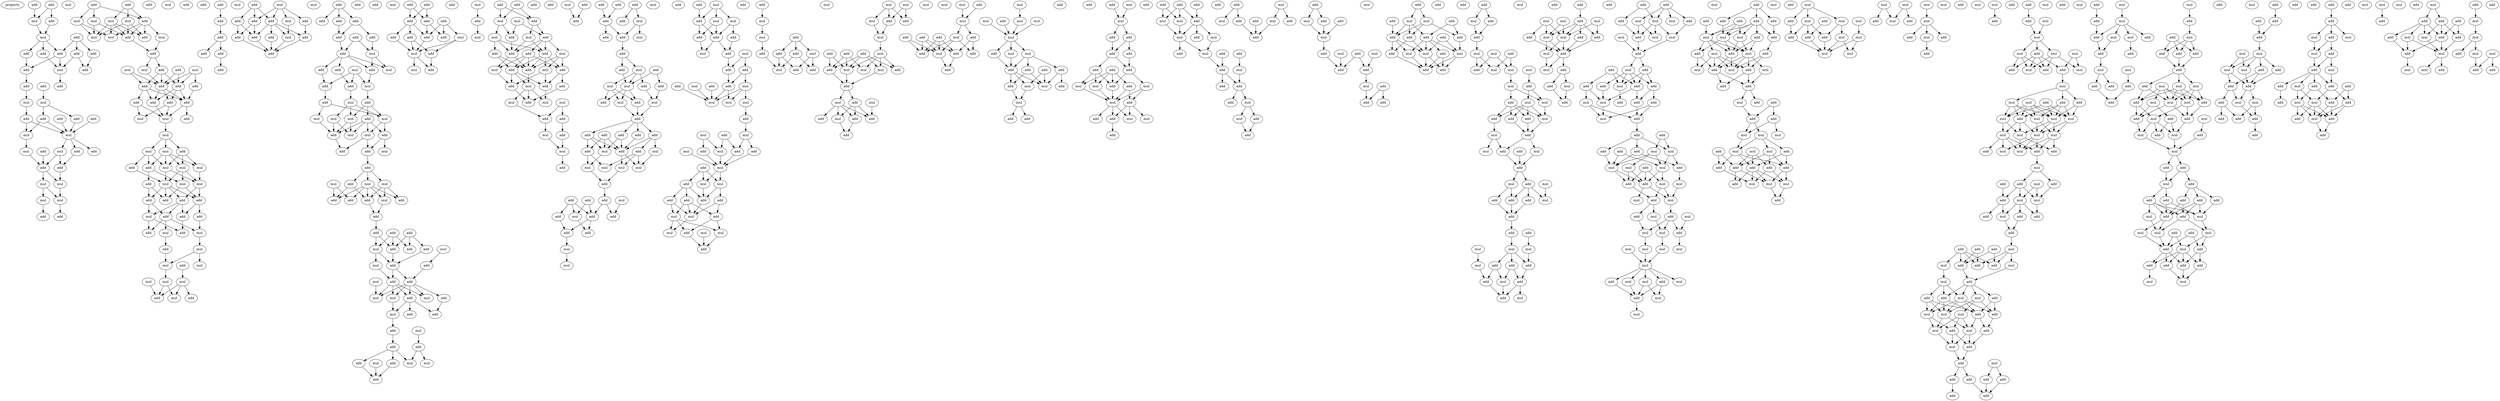 digraph {
    node [fontcolor=black]
    property [mul=2,lf=1.4]
    0 [ label = add ];
    1 [ label = add ];
    2 [ label = mul ];
    3 [ label = mul ];
    4 [ label = add ];
    5 [ label = add ];
    6 [ label = mul ];
    7 [ label = add ];
    8 [ label = add ];
    9 [ label = add ];
    10 [ label = add ];
    11 [ label = add ];
    12 [ label = add ];
    13 [ label = mul ];
    14 [ label = add ];
    15 [ label = add ];
    16 [ label = add ];
    17 [ label = add ];
    18 [ label = mul ];
    19 [ label = mul ];
    20 [ label = add ];
    21 [ label = add ];
    22 [ label = add ];
    23 [ label = add ];
    24 [ label = add ];
    25 [ label = mul ];
    26 [ label = mul ];
    27 [ label = add ];
    28 [ label = add ];
    29 [ label = mul ];
    30 [ label = mul ];
    31 [ label = add ];
    32 [ label = add ];
    33 [ label = add ];
    34 [ label = mul ];
    35 [ label = mul ];
    36 [ label = mul ];
    37 [ label = mul ];
    38 [ label = add ];
    39 [ label = add ];
    40 [ label = add ];
    41 [ label = add ];
    42 [ label = add ];
    43 [ label = mul ];
    44 [ label = add ];
    45 [ label = mul ];
    46 [ label = mul ];
    47 [ label = mul ];
    48 [ label = add ];
    49 [ label = add ];
    50 [ label = mul ];
    51 [ label = mul ];
    52 [ label = mul ];
    53 [ label = add ];
    54 [ label = add ];
    55 [ label = mul ];
    56 [ label = add ];
    57 [ label = mul ];
    58 [ label = mul ];
    59 [ label = add ];
    60 [ label = add ];
    61 [ label = add ];
    62 [ label = add ];
    63 [ label = add ];
    64 [ label = add ];
    65 [ label = add ];
    66 [ label = add ];
    67 [ label = mul ];
    68 [ label = add ];
    69 [ label = mul ];
    70 [ label = mul ];
    71 [ label = mul ];
    72 [ label = mul ];
    73 [ label = mul ];
    74 [ label = add ];
    75 [ label = mul ];
    76 [ label = mul ];
    77 [ label = add ];
    78 [ label = add ];
    79 [ label = mul ];
    80 [ label = mul ];
    81 [ label = mul ];
    82 [ label = mul ];
    83 [ label = add ];
    84 [ label = add ];
    85 [ label = add ];
    86 [ label = add ];
    87 [ label = add ];
    88 [ label = add ];
    89 [ label = mul ];
    90 [ label = add ];
    91 [ label = add ];
    92 [ label = mul ];
    93 [ label = mul ];
    94 [ label = add ];
    95 [ label = add ];
    96 [ label = mul ];
    97 [ label = add ];
    98 [ label = mul ];
    99 [ label = add ];
    100 [ label = mul ];
    101 [ label = mul ];
    102 [ label = mul ];
    103 [ label = mul ];
    104 [ label = add ];
    105 [ label = add ];
    106 [ label = add ];
    107 [ label = mul ];
    108 [ label = add ];
    109 [ label = add ];
    110 [ label = mul ];
    111 [ label = add ];
    112 [ label = add ];
    113 [ label = add ];
    114 [ label = add ];
    115 [ label = add ];
    116 [ label = mul ];
    117 [ label = add ];
    118 [ label = add ];
    119 [ label = add ];
    120 [ label = add ];
    121 [ label = add ];
    122 [ label = mul ];
    123 [ label = add ];
    124 [ label = add ];
    125 [ label = add ];
    126 [ label = mul ];
    127 [ label = add ];
    128 [ label = add ];
    129 [ label = mul ];
    130 [ label = add ];
    131 [ label = add ];
    132 [ label = add ];
    133 [ label = add ];
    134 [ label = add ];
    135 [ label = add ];
    136 [ label = add ];
    137 [ label = add ];
    138 [ label = add ];
    139 [ label = add ];
    140 [ label = mul ];
    141 [ label = mul ];
    142 [ label = add ];
    143 [ label = mul ];
    144 [ label = add ];
    145 [ label = mul ];
    146 [ label = add ];
    147 [ label = add ];
    148 [ label = mul ];
    149 [ label = add ];
    150 [ label = add ];
    151 [ label = mul ];
    152 [ label = add ];
    153 [ label = mul ];
    154 [ label = mul ];
    155 [ label = mul ];
    156 [ label = mul ];
    157 [ label = add ];
    158 [ label = add ];
    159 [ label = mul ];
    160 [ label = mul ];
    161 [ label = add ];
    162 [ label = add ];
    163 [ label = add ];
    164 [ label = mul ];
    165 [ label = add ];
    166 [ label = mul ];
    167 [ label = mul ];
    168 [ label = mul ];
    169 [ label = add ];
    170 [ label = add ];
    171 [ label = add ];
    172 [ label = add ];
    173 [ label = add ];
    174 [ label = mul ];
    175 [ label = add ];
    176 [ label = add ];
    177 [ label = add ];
    178 [ label = add ];
    179 [ label = mul ];
    180 [ label = add ];
    181 [ label = add ];
    182 [ label = mul ];
    183 [ label = add ];
    184 [ label = mul ];
    185 [ label = add ];
    186 [ label = add ];
    187 [ label = add ];
    188 [ label = mul ];
    189 [ label = add ];
    190 [ label = add ];
    191 [ label = mul ];
    192 [ label = add ];
    193 [ label = mul ];
    194 [ label = mul ];
    195 [ label = add ];
    196 [ label = mul ];
    197 [ label = add ];
    198 [ label = add ];
    199 [ label = mul ];
    200 [ label = add ];
    201 [ label = add ];
    202 [ label = add ];
    203 [ label = add ];
    204 [ label = mul ];
    205 [ label = mul ];
    206 [ label = mul ];
    207 [ label = add ];
    208 [ label = add ];
    209 [ label = add ];
    210 [ label = add ];
    211 [ label = add ];
    212 [ label = add ];
    213 [ label = add ];
    214 [ label = mul ];
    215 [ label = add ];
    216 [ label = add ];
    217 [ label = add ];
    218 [ label = add ];
    219 [ label = mul ];
    220 [ label = mul ];
    221 [ label = add ];
    222 [ label = add ];
    223 [ label = mul ];
    224 [ label = add ];
    225 [ label = mul ];
    226 [ label = add ];
    227 [ label = add ];
    228 [ label = mul ];
    229 [ label = mul ];
    230 [ label = add ];
    231 [ label = add ];
    232 [ label = mul ];
    233 [ label = mul ];
    234 [ label = add ];
    235 [ label = mul ];
    236 [ label = add ];
    237 [ label = add ];
    238 [ label = add ];
    239 [ label = add ];
    240 [ label = mul ];
    241 [ label = add ];
    242 [ label = add ];
    243 [ label = mul ];
    244 [ label = add ];
    245 [ label = mul ];
    246 [ label = add ];
    247 [ label = add ];
    248 [ label = add ];
    249 [ label = mul ];
    250 [ label = mul ];
    251 [ label = mul ];
    252 [ label = add ];
    253 [ label = add ];
    254 [ label = add ];
    255 [ label = add ];
    256 [ label = mul ];
    257 [ label = add ];
    258 [ label = mul ];
    259 [ label = add ];
    260 [ label = mul ];
    261 [ label = add ];
    262 [ label = add ];
    263 [ label = add ];
    264 [ label = add ];
    265 [ label = add ];
    266 [ label = add ];
    267 [ label = mul ];
    268 [ label = add ];
    269 [ label = add ];
    270 [ label = mul ];
    271 [ label = add ];
    272 [ label = add ];
    273 [ label = add ];
    274 [ label = add ];
    275 [ label = add ];
    276 [ label = mul ];
    277 [ label = mul ];
    278 [ label = mul ];
    279 [ label = add ];
    280 [ label = add ];
    281 [ label = mul ];
    282 [ label = add ];
    283 [ label = mul ];
    284 [ label = mul ];
    285 [ label = add ];
    286 [ label = add ];
    287 [ label = add ];
    288 [ label = add ];
    289 [ label = add ];
    290 [ label = add ];
    291 [ label = add ];
    292 [ label = mul ];
    293 [ label = add ];
    294 [ label = add ];
    295 [ label = mul ];
    296 [ label = add ];
    297 [ label = mul ];
    298 [ label = mul ];
    299 [ label = mul ];
    300 [ label = mul ];
    301 [ label = add ];
    302 [ label = add ];
    303 [ label = add ];
    304 [ label = mul ];
    305 [ label = add ];
    306 [ label = add ];
    307 [ label = mul ];
    308 [ label = add ];
    309 [ label = add ];
    310 [ label = add ];
    311 [ label = add ];
    312 [ label = mul ];
    313 [ label = mul ];
    314 [ label = add ];
    315 [ label = add ];
    316 [ label = mul ];
    317 [ label = mul ];
    318 [ label = mul ];
    319 [ label = add ];
    320 [ label = add ];
    321 [ label = add ];
    322 [ label = add ];
    323 [ label = mul ];
    324 [ label = mul ];
    325 [ label = add ];
    326 [ label = add ];
    327 [ label = add ];
    328 [ label = add ];
    329 [ label = add ];
    330 [ label = mul ];
    331 [ label = mul ];
    332 [ label = add ];
    333 [ label = mul ];
    334 [ label = mul ];
    335 [ label = mul ];
    336 [ label = add ];
    337 [ label = mul ];
    338 [ label = add ];
    339 [ label = mul ];
    340 [ label = mul ];
    341 [ label = add ];
    342 [ label = add ];
    343 [ label = mul ];
    344 [ label = add ];
    345 [ label = mul ];
    346 [ label = add ];
    347 [ label = add ];
    348 [ label = mul ];
    349 [ label = mul ];
    350 [ label = add ];
    351 [ label = add ];
    352 [ label = add ];
    353 [ label = add ];
    354 [ label = add ];
    355 [ label = mul ];
    356 [ label = mul ];
    357 [ label = mul ];
    358 [ label = mul ];
    359 [ label = add ];
    360 [ label = mul ];
    361 [ label = add ];
    362 [ label = add ];
    363 [ label = add ];
    364 [ label = mul ];
    365 [ label = mul ];
    366 [ label = add ];
    367 [ label = mul ];
    368 [ label = add ];
    369 [ label = add ];
    370 [ label = add ];
    371 [ label = add ];
    372 [ label = add ];
    373 [ label = mul ];
    374 [ label = mul ];
    375 [ label = mul ];
    376 [ label = mul ];
    377 [ label = add ];
    378 [ label = mul ];
    379 [ label = add ];
    380 [ label = mul ];
    381 [ label = mul ];
    382 [ label = add ];
    383 [ label = mul ];
    384 [ label = add ];
    385 [ label = add ];
    386 [ label = mul ];
    387 [ label = add ];
    388 [ label = add ];
    389 [ label = mul ];
    390 [ label = mul ];
    391 [ label = add ];
    392 [ label = add ];
    393 [ label = mul ];
    394 [ label = mul ];
    395 [ label = add ];
    396 [ label = add ];
    397 [ label = add ];
    398 [ label = mul ];
    399 [ label = add ];
    400 [ label = mul ];
    401 [ label = mul ];
    402 [ label = add ];
    403 [ label = mul ];
    404 [ label = add ];
    405 [ label = mul ];
    406 [ label = add ];
    407 [ label = add ];
    408 [ label = add ];
    409 [ label = add ];
    410 [ label = add ];
    411 [ label = add ];
    412 [ label = mul ];
    413 [ label = add ];
    414 [ label = mul ];
    415 [ label = add ];
    416 [ label = mul ];
    417 [ label = add ];
    418 [ label = mul ];
    419 [ label = mul ];
    420 [ label = mul ];
    421 [ label = mul ];
    422 [ label = mul ];
    423 [ label = add ];
    424 [ label = add ];
    425 [ label = add ];
    426 [ label = add ];
    427 [ label = add ];
    428 [ label = add ];
    429 [ label = add ];
    430 [ label = add ];
    431 [ label = mul ];
    432 [ label = mul ];
    433 [ label = mul ];
    434 [ label = add ];
    435 [ label = add ];
    436 [ label = add ];
    437 [ label = add ];
    438 [ label = mul ];
    439 [ label = mul ];
    440 [ label = add ];
    441 [ label = add ];
    442 [ label = add ];
    443 [ label = add ];
    444 [ label = add ];
    445 [ label = add ];
    446 [ label = add ];
    447 [ label = add ];
    448 [ label = add ];
    449 [ label = mul ];
    450 [ label = mul ];
    451 [ label = mul ];
    452 [ label = mul ];
    453 [ label = add ];
    454 [ label = add ];
    455 [ label = mul ];
    456 [ label = add ];
    457 [ label = mul ];
    458 [ label = add ];
    459 [ label = add ];
    460 [ label = add ];
    461 [ label = add ];
    462 [ label = mul ];
    463 [ label = mul ];
    464 [ label = add ];
    465 [ label = mul ];
    466 [ label = mul ];
    467 [ label = add ];
    468 [ label = add ];
    469 [ label = add ];
    470 [ label = mul ];
    471 [ label = add ];
    472 [ label = add ];
    473 [ label = mul ];
    474 [ label = add ];
    475 [ label = add ];
    476 [ label = add ];
    477 [ label = add ];
    478 [ label = mul ];
    479 [ label = mul ];
    480 [ label = add ];
    481 [ label = add ];
    482 [ label = add ];
    483 [ label = mul ];
    484 [ label = add ];
    485 [ label = mul ];
    486 [ label = mul ];
    487 [ label = add ];
    488 [ label = add ];
    489 [ label = add ];
    490 [ label = add ];
    491 [ label = mul ];
    492 [ label = add ];
    493 [ label = add ];
    494 [ label = mul ];
    495 [ label = mul ];
    496 [ label = add ];
    497 [ label = mul ];
    498 [ label = mul ];
    499 [ label = add ];
    500 [ label = add ];
    501 [ label = add ];
    502 [ label = add ];
    503 [ label = mul ];
    504 [ label = add ];
    505 [ label = add ];
    506 [ label = add ];
    507 [ label = mul ];
    508 [ label = add ];
    509 [ label = mul ];
    510 [ label = add ];
    511 [ label = add ];
    512 [ label = add ];
    513 [ label = add ];
    514 [ label = add ];
    515 [ label = add ];
    516 [ label = add ];
    517 [ label = mul ];
    518 [ label = mul ];
    519 [ label = mul ];
    520 [ label = add ];
    521 [ label = add ];
    522 [ label = add ];
    523 [ label = add ];
    524 [ label = add ];
    525 [ label = add ];
    526 [ label = mul ];
    527 [ label = mul ];
    528 [ label = add ];
    529 [ label = add ];
    530 [ label = add ];
    531 [ label = mul ];
    532 [ label = mul ];
    533 [ label = add ];
    534 [ label = mul ];
    535 [ label = mul ];
    536 [ label = mul ];
    537 [ label = add ];
    538 [ label = mul ];
    539 [ label = mul ];
    540 [ label = mul ];
    541 [ label = add ];
    542 [ label = add ];
    543 [ label = add ];
    544 [ label = add ];
    545 [ label = mul ];
    546 [ label = add ];
    547 [ label = mul ];
    548 [ label = mul ];
    549 [ label = add ];
    550 [ label = add ];
    551 [ label = mul ];
    552 [ label = add ];
    553 [ label = add ];
    554 [ label = mul ];
    555 [ label = mul ];
    556 [ label = add ];
    557 [ label = add ];
    558 [ label = mul ];
    559 [ label = add ];
    560 [ label = add ];
    561 [ label = add ];
    562 [ label = add ];
    563 [ label = add ];
    564 [ label = mul ];
    565 [ label = mul ];
    566 [ label = mul ];
    567 [ label = add ];
    568 [ label = mul ];
    569 [ label = add ];
    570 [ label = add ];
    571 [ label = mul ];
    572 [ label = add ];
    573 [ label = add ];
    574 [ label = mul ];
    575 [ label = add ];
    576 [ label = add ];
    577 [ label = add ];
    578 [ label = mul ];
    579 [ label = add ];
    580 [ label = mul ];
    581 [ label = mul ];
    582 [ label = add ];
    583 [ label = mul ];
    584 [ label = add ];
    585 [ label = add ];
    586 [ label = mul ];
    587 [ label = mul ];
    588 [ label = add ];
    589 [ label = mul ];
    590 [ label = add ];
    591 [ label = add ];
    592 [ label = mul ];
    593 [ label = add ];
    594 [ label = add ];
    595 [ label = add ];
    596 [ label = add ];
    597 [ label = add ];
    598 [ label = mul ];
    599 [ label = mul ];
    600 [ label = mul ];
    601 [ label = mul ];
    602 [ label = add ];
    603 [ label = mul ];
    604 [ label = mul ];
    605 [ label = add ];
    606 [ label = add ];
    607 [ label = mul ];
    608 [ label = add ];
    609 [ label = mul ];
    610 [ label = add ];
    611 [ label = add ];
    612 [ label = add ];
    613 [ label = add ];
    614 [ label = mul ];
    615 [ label = mul ];
    616 [ label = add ];
    617 [ label = add ];
    618 [ label = add ];
    619 [ label = mul ];
    620 [ label = add ];
    621 [ label = add ];
    622 [ label = add ];
    623 [ label = mul ];
    624 [ label = add ];
    625 [ label = add ];
    626 [ label = mul ];
    627 [ label = add ];
    628 [ label = mul ];
    629 [ label = mul ];
    630 [ label = add ];
    631 [ label = mul ];
    632 [ label = add ];
    633 [ label = mul ];
    634 [ label = mul ];
    635 [ label = add ];
    636 [ label = add ];
    637 [ label = mul ];
    638 [ label = add ];
    639 [ label = mul ];
    640 [ label = add ];
    641 [ label = add ];
    642 [ label = mul ];
    643 [ label = mul ];
    644 [ label = add ];
    645 [ label = mul ];
    646 [ label = mul ];
    647 [ label = mul ];
    648 [ label = mul ];
    649 [ label = mul ];
    650 [ label = mul ];
    651 [ label = mul ];
    652 [ label = add ];
    653 [ label = add ];
    654 [ label = mul ];
    655 [ label = mul ];
    656 [ label = mul ];
    657 [ label = add ];
    658 [ label = mul ];
    659 [ label = mul ];
    660 [ label = mul ];
    661 [ label = add ];
    662 [ label = add ];
    663 [ label = add ];
    664 [ label = add ];
    665 [ label = add ];
    666 [ label = add ];
    667 [ label = add ];
    668 [ label = mul ];
    669 [ label = mul ];
    670 [ label = add ];
    671 [ label = mul ];
    672 [ label = add ];
    673 [ label = mul ];
    674 [ label = add ];
    675 [ label = add ];
    676 [ label = mul ];
    677 [ label = mul ];
    678 [ label = mul ];
    679 [ label = add ];
    680 [ label = add ];
    681 [ label = mul ];
    682 [ label = add ];
    683 [ label = add ];
    684 [ label = add ];
    685 [ label = mul ];
    686 [ label = add ];
    687 [ label = mul ];
    688 [ label = add ];
    689 [ label = add ];
    690 [ label = mul ];
    691 [ label = mul ];
    692 [ label = mul ];
    693 [ label = add ];
    694 [ label = mul ];
    695 [ label = add ];
    696 [ label = mul ];
    697 [ label = mul ];
    698 [ label = add ];
    699 [ label = add ];
    700 [ label = add ];
    701 [ label = add ];
    702 [ label = add ];
    703 [ label = add ];
    704 [ label = mul ];
    705 [ label = mul ];
    706 [ label = add ];
    707 [ label = mul ];
    708 [ label = add ];
    709 [ label = mul ];
    710 [ label = add ];
    711 [ label = mul ];
    712 [ label = add ];
    713 [ label = mul ];
    714 [ label = mul ];
    715 [ label = mul ];
    716 [ label = add ];
    717 [ label = add ];
    718 [ label = mul ];
    719 [ label = add ];
    720 [ label = mul ];
    721 [ label = mul ];
    722 [ label = mul ];
    723 [ label = mul ];
    724 [ label = mul ];
    725 [ label = add ];
    726 [ label = add ];
    727 [ label = mul ];
    728 [ label = mul ];
    729 [ label = mul ];
    730 [ label = add ];
    731 [ label = mul ];
    732 [ label = add ];
    733 [ label = add ];
    734 [ label = mul ];
    735 [ label = add ];
    736 [ label = mul ];
    737 [ label = add ];
    738 [ label = add ];
    739 [ label = add ];
    740 [ label = mul ];
    741 [ label = add ];
    742 [ label = mul ];
    743 [ label = add ];
    744 [ label = mul ];
    745 [ label = mul ];
    746 [ label = mul ];
    747 [ label = add ];
    748 [ label = mul ];
    749 [ label = add ];
    750 [ label = add ];
    751 [ label = mul ];
    752 [ label = mul ];
    753 [ label = mul ];
    754 [ label = add ];
    755 [ label = add ];
    756 [ label = add ];
    757 [ label = mul ];
    758 [ label = mul ];
    759 [ label = mul ];
    760 [ label = mul ];
    761 [ label = add ];
    762 [ label = mul ];
    763 [ label = mul ];
    764 [ label = mul ];
    765 [ label = mul ];
    766 [ label = mul ];
    767 [ label = add ];
    768 [ label = mul ];
    769 [ label = add ];
    770 [ label = mul ];
    771 [ label = add ];
    772 [ label = mul ];
    773 [ label = add ];
    774 [ label = mul ];
    775 [ label = add ];
    776 [ label = add ];
    777 [ label = mul ];
    778 [ label = add ];
    779 [ label = mul ];
    780 [ label = mul ];
    781 [ label = add ];
    782 [ label = add ];
    783 [ label = add ];
    784 [ label = add ];
    785 [ label = add ];
    786 [ label = mul ];
    787 [ label = add ];
    788 [ label = add ];
    789 [ label = mul ];
    790 [ label = add ];
    791 [ label = mul ];
    792 [ label = add ];
    793 [ label = add ];
    794 [ label = add ];
    795 [ label = mul ];
    796 [ label = add ];
    797 [ label = add ];
    798 [ label = add ];
    799 [ label = mul ];
    800 [ label = mul ];
    801 [ label = mul ];
    802 [ label = mul ];
    803 [ label = mul ];
    804 [ label = add ];
    805 [ label = add ];
    806 [ label = mul ];
    807 [ label = add ];
    808 [ label = add ];
    809 [ label = mul ];
    810 [ label = mul ];
    811 [ label = add ];
    812 [ label = mul ];
    813 [ label = add ];
    814 [ label = add ];
    815 [ label = add ];
    816 [ label = add ];
    817 [ label = add ];
    818 [ label = add ];
    819 [ label = mul ];
    820 [ label = add ];
    821 [ label = add ];
    822 [ label = mul ];
    823 [ label = add ];
    824 [ label = mul ];
    825 [ label = add ];
    826 [ label = mul ];
    827 [ label = add ];
    828 [ label = mul ];
    829 [ label = mul ];
    830 [ label = add ];
    831 [ label = add ];
    832 [ label = add ];
    833 [ label = mul ];
    834 [ label = mul ];
    835 [ label = mul ];
    836 [ label = add ];
    837 [ label = add ];
    838 [ label = add ];
    839 [ label = add ];
    840 [ label = add ];
    841 [ label = add ];
    842 [ label = add ];
    843 [ label = mul ];
    844 [ label = add ];
    845 [ label = mul ];
    846 [ label = add ];
    847 [ label = add ];
    848 [ label = add ];
    849 [ label = mul ];
    850 [ label = add ];
    851 [ label = mul ];
    852 [ label = mul ];
    853 [ label = add ];
    854 [ label = mul ];
    855 [ label = add ];
    856 [ label = mul ];
    857 [ label = mul ];
    858 [ label = add ];
    859 [ label = mul ];
    860 [ label = add ];
    861 [ label = add ];
    862 [ label = mul ];
    863 [ label = add ];
    864 [ label = add ];
    865 [ label = mul ];
    866 [ label = mul ];
    867 [ label = mul ];
    868 [ label = add ];
    869 [ label = add ];
    870 [ label = mul ];
    871 [ label = add ];
    872 [ label = add ];
    873 [ label = add ];
    874 [ label = add ];
    875 [ label = add ];
    876 [ label = add ];
    877 [ label = mul ];
    878 [ label = add ];
    879 [ label = add ];
    880 [ label = mul ];
    881 [ label = mul ];
    882 [ label = mul ];
    883 [ label = add ];
    884 [ label = add ];
    885 [ label = mul ];
    886 [ label = add ];
    887 [ label = mul ];
    888 [ label = add ];
    889 [ label = add ];
    890 [ label = add ];
    891 [ label = add ];
    892 [ label = add ];
    893 [ label = mul ];
    894 [ label = mul ];
    895 [ label = add ];
    896 [ label = add ];
    897 [ label = add ];
    898 [ label = add ];
    899 [ label = add ];
    900 [ label = add ];
    901 [ label = mul ];
    902 [ label = mul ];
    903 [ label = mul ];
    904 [ label = mul ];
    905 [ label = add ];
    906 [ label = add ];
    907 [ label = add ];
    908 [ label = add ];
    909 [ label = add ];
    910 [ label = mul ];
    911 [ label = mul ];
    912 [ label = add ];
    913 [ label = add ];
    914 [ label = add ];
    915 [ label = add ];
    916 [ label = add ];
    917 [ label = add ];
    918 [ label = add ];
    919 [ label = mul ];
    920 [ label = mul ];
    921 [ label = add ];
    922 [ label = add ];
    923 [ label = mul ];
    924 [ label = mul ];
    925 [ label = add ];
    926 [ label = add ];
    927 [ label = add ];
    928 [ label = add ];
    929 [ label = add ];
    930 [ label = mul ];
    931 [ label = mul ];
    932 [ label = add ];
    933 [ label = mul ];
    934 [ label = add ];
    935 [ label = add ];
    936 [ label = mul ];
    937 [ label = add ];
    938 [ label = add ];
    939 [ label = add ];
    940 [ label = mul ];
    941 [ label = mul ];
    942 [ label = add ];
    943 [ label = mul ];
    944 [ label = add ];
    945 [ label = mul ];
    946 [ label = add ];
    947 [ label = add ];
    948 [ label = add ];
    949 [ label = add ];
    950 [ label = mul ];
    951 [ label = mul ];
    952 [ label = add ];
    953 [ label = add ];
    954 [ label = add ];
    955 [ label = mul ];
    956 [ label = add ];
    957 [ label = mul ];
    958 [ label = add ];
    959 [ label = mul ];
    960 [ label = mul ];
    961 [ label = mul ];
    962 [ label = add ];
    963 [ label = mul ];
    964 [ label = mul ];
    965 [ label = add ];
    966 [ label = add ];
    967 [ label = add ];
    0 -> 3 [ name = 0 ];
    1 -> 3 [ name = 1 ];
    1 -> 4 [ name = 2 ];
    3 -> 6 [ name = 3 ];
    4 -> 6 [ name = 4 ];
    5 -> 7 [ name = 5 ];
    5 -> 8 [ name = 6 ];
    5 -> 11 [ name = 7 ];
    6 -> 8 [ name = 8 ];
    6 -> 9 [ name = 9 ];
    6 -> 10 [ name = 10 ];
    7 -> 13 [ name = 11 ];
    7 -> 14 [ name = 12 ];
    8 -> 12 [ name = 13 ];
    8 -> 13 [ name = 14 ];
    9 -> 13 [ name = 15 ];
    10 -> 12 [ name = 16 ];
    11 -> 14 [ name = 17 ];
    12 -> 17 [ name = 18 ];
    13 -> 16 [ name = 19 ];
    15 -> 18 [ name = 20 ];
    17 -> 19 [ name = 21 ];
    18 -> 20 [ name = 22 ];
    18 -> 22 [ name = 23 ];
    19 -> 24 [ name = 24 ];
    20 -> 25 [ name = 25 ];
    20 -> 26 [ name = 26 ];
    21 -> 26 [ name = 27 ];
    22 -> 26 [ name = 28 ];
    23 -> 26 [ name = 29 ];
    24 -> 25 [ name = 30 ];
    24 -> 26 [ name = 31 ];
    25 -> 29 [ name = 32 ];
    26 -> 27 [ name = 33 ];
    26 -> 30 [ name = 34 ];
    26 -> 31 [ name = 35 ];
    27 -> 33 [ name = 36 ];
    28 -> 32 [ name = 37 ];
    29 -> 32 [ name = 38 ];
    30 -> 32 [ name = 39 ];
    30 -> 33 [ name = 40 ];
    32 -> 34 [ name = 41 ];
    32 -> 35 [ name = 42 ];
    33 -> 35 [ name = 43 ];
    34 -> 36 [ name = 44 ];
    34 -> 37 [ name = 45 ];
    35 -> 37 [ name = 46 ];
    36 -> 38 [ name = 47 ];
    37 -> 39 [ name = 48 ];
    40 -> 43 [ name = 49 ];
    40 -> 44 [ name = 50 ];
    40 -> 47 [ name = 51 ];
    41 -> 44 [ name = 52 ];
    41 -> 45 [ name = 53 ];
    41 -> 46 [ name = 54 ];
    43 -> 51 [ name = 55 ];
    43 -> 52 [ name = 56 ];
    44 -> 48 [ name = 57 ];
    44 -> 49 [ name = 58 ];
    44 -> 50 [ name = 59 ];
    44 -> 51 [ name = 60 ];
    45 -> 48 [ name = 61 ];
    45 -> 49 [ name = 62 ];
    45 -> 51 [ name = 63 ];
    45 -> 52 [ name = 64 ];
    46 -> 48 [ name = 65 ];
    46 -> 49 [ name = 66 ];
    46 -> 52 [ name = 67 ];
    47 -> 48 [ name = 68 ];
    47 -> 52 [ name = 69 ];
    48 -> 53 [ name = 70 ];
    50 -> 53 [ name = 71 ];
    53 -> 55 [ name = 72 ];
    53 -> 56 [ name = 73 ];
    54 -> 60 [ name = 74 ];
    54 -> 61 [ name = 75 ];
    55 -> 60 [ name = 76 ];
    56 -> 59 [ name = 77 ];
    56 -> 60 [ name = 78 ];
    56 -> 61 [ name = 79 ];
    57 -> 60 [ name = 80 ];
    57 -> 61 [ name = 81 ];
    57 -> 62 [ name = 82 ];
    58 -> 59 [ name = 83 ];
    58 -> 60 [ name = 84 ];
    59 -> 63 [ name = 85 ];
    59 -> 64 [ name = 86 ];
    59 -> 65 [ name = 87 ];
    60 -> 63 [ name = 88 ];
    60 -> 65 [ name = 89 ];
    60 -> 66 [ name = 90 ];
    61 -> 63 [ name = 91 ];
    61 -> 65 [ name = 92 ];
    61 -> 66 [ name = 93 ];
    62 -> 63 [ name = 94 ];
    63 -> 68 [ name = 95 ];
    63 -> 69 [ name = 96 ];
    64 -> 69 [ name = 97 ];
    64 -> 70 [ name = 98 ];
    65 -> 69 [ name = 99 ];
    66 -> 69 [ name = 100 ];
    66 -> 70 [ name = 101 ];
    69 -> 71 [ name = 102 ];
    71 -> 72 [ name = 103 ];
    71 -> 73 [ name = 104 ];
    71 -> 74 [ name = 105 ];
    72 -> 75 [ name = 106 ];
    72 -> 77 [ name = 107 ];
    72 -> 78 [ name = 108 ];
    73 -> 75 [ name = 109 ];
    73 -> 76 [ name = 110 ];
    73 -> 77 [ name = 111 ];
    73 -> 79 [ name = 112 ];
    74 -> 75 [ name = 113 ];
    74 -> 76 [ name = 114 ];
    74 -> 79 [ name = 115 ];
    75 -> 81 [ name = 116 ];
    75 -> 82 [ name = 117 ];
    76 -> 82 [ name = 118 ];
    77 -> 80 [ name = 119 ];
    77 -> 83 [ name = 120 ];
    78 -> 81 [ name = 121 ];
    79 -> 80 [ name = 122 ];
    79 -> 81 [ name = 123 ];
    79 -> 82 [ name = 124 ];
    80 -> 86 [ name = 125 ];
    80 -> 87 [ name = 126 ];
    81 -> 84 [ name = 127 ];
    81 -> 85 [ name = 128 ];
    81 -> 86 [ name = 129 ];
    81 -> 87 [ name = 130 ];
    82 -> 85 [ name = 131 ];
    82 -> 86 [ name = 132 ];
    83 -> 84 [ name = 133 ];
    83 -> 87 [ name = 134 ];
    84 -> 88 [ name = 135 ];
    84 -> 89 [ name = 136 ];
    85 -> 88 [ name = 137 ];
    85 -> 89 [ name = 138 ];
    85 -> 90 [ name = 139 ];
    86 -> 90 [ name = 140 ];
    86 -> 91 [ name = 141 ];
    88 -> 92 [ name = 142 ];
    88 -> 93 [ name = 143 ];
    88 -> 94 [ name = 144 ];
    89 -> 94 [ name = 145 ];
    89 -> 95 [ name = 146 ];
    90 -> 95 [ name = 147 ];
    91 -> 92 [ name = 148 ];
    92 -> 96 [ name = 149 ];
    93 -> 97 [ name = 150 ];
    96 -> 98 [ name = 151 ];
    96 -> 100 [ name = 152 ];
    97 -> 100 [ name = 153 ];
    99 -> 101 [ name = 154 ];
    100 -> 103 [ name = 155 ];
    101 -> 104 [ name = 156 ];
    101 -> 105 [ name = 157 ];
    101 -> 107 [ name = 158 ];
    102 -> 105 [ name = 159 ];
    103 -> 105 [ name = 160 ];
    103 -> 107 [ name = 161 ];
    109 -> 111 [ name = 162 ];
    111 -> 112 [ name = 163 ];
    112 -> 113 [ name = 164 ];
    112 -> 114 [ name = 165 ];
    114 -> 115 [ name = 166 ];
    116 -> 118 [ name = 167 ];
    116 -> 119 [ name = 168 ];
    116 -> 121 [ name = 169 ];
    116 -> 122 [ name = 170 ];
    117 -> 118 [ name = 171 ];
    117 -> 120 [ name = 172 ];
    117 -> 121 [ name = 173 ];
    118 -> 124 [ name = 174 ];
    118 -> 125 [ name = 175 ];
    118 -> 126 [ name = 176 ];
    118 -> 127 [ name = 177 ];
    119 -> 125 [ name = 178 ];
    120 -> 123 [ name = 179 ];
    120 -> 127 [ name = 180 ];
    121 -> 123 [ name = 181 ];
    121 -> 127 [ name = 182 ];
    122 -> 126 [ name = 183 ];
    123 -> 128 [ name = 184 ];
    124 -> 128 [ name = 185 ];
    125 -> 128 [ name = 186 ];
    126 -> 128 [ name = 187 ];
    127 -> 128 [ name = 188 ];
    130 -> 131 [ name = 189 ];
    130 -> 132 [ name = 190 ];
    130 -> 135 [ name = 191 ];
    132 -> 136 [ name = 192 ];
    132 -> 137 [ name = 193 ];
    135 -> 137 [ name = 194 ];
    136 -> 141 [ name = 195 ];
    137 -> 139 [ name = 196 ];
    138 -> 139 [ name = 197 ];
    138 -> 141 [ name = 198 ];
    139 -> 142 [ name = 199 ];
    139 -> 143 [ name = 200 ];
    139 -> 144 [ name = 201 ];
    139 -> 146 [ name = 202 ];
    141 -> 143 [ name = 203 ];
    141 -> 144 [ name = 204 ];
    142 -> 147 [ name = 205 ];
    144 -> 148 [ name = 206 ];
    145 -> 147 [ name = 207 ];
    145 -> 148 [ name = 208 ];
    145 -> 149 [ name = 209 ];
    146 -> 149 [ name = 210 ];
    147 -> 152 [ name = 211 ];
    148 -> 150 [ name = 212 ];
    149 -> 151 [ name = 213 ];
    150 -> 153 [ name = 214 ];
    150 -> 156 [ name = 215 ];
    150 -> 157 [ name = 216 ];
    151 -> 153 [ name = 217 ];
    151 -> 155 [ name = 218 ];
    151 -> 156 [ name = 219 ];
    152 -> 154 [ name = 220 ];
    152 -> 156 [ name = 221 ];
    153 -> 158 [ name = 222 ];
    153 -> 160 [ name = 223 ];
    154 -> 158 [ name = 224 ];
    155 -> 158 [ name = 225 ];
    155 -> 160 [ name = 226 ];
    156 -> 159 [ name = 227 ];
    156 -> 161 [ name = 228 ];
    157 -> 158 [ name = 229 ];
    157 -> 159 [ name = 230 ];
    157 -> 160 [ name = 231 ];
    157 -> 161 [ name = 232 ];
    158 -> 163 [ name = 233 ];
    159 -> 162 [ name = 234 ];
    159 -> 163 [ name = 235 ];
    161 -> 162 [ name = 236 ];
    161 -> 164 [ name = 237 ];
    162 -> 165 [ name = 238 ];
    165 -> 167 [ name = 239 ];
    165 -> 168 [ name = 240 ];
    165 -> 169 [ name = 241 ];
    166 -> 171 [ name = 242 ];
    166 -> 172 [ name = 243 ];
    167 -> 170 [ name = 244 ];
    167 -> 171 [ name = 245 ];
    167 -> 172 [ name = 246 ];
    167 -> 173 [ name = 247 ];
    167 -> 174 [ name = 248 ];
    168 -> 170 [ name = 249 ];
    168 -> 173 [ name = 250 ];
    168 -> 174 [ name = 251 ];
    169 -> 170 [ name = 252 ];
    169 -> 172 [ name = 253 ];
    170 -> 175 [ name = 254 ];
    174 -> 175 [ name = 255 ];
    175 -> 177 [ name = 256 ];
    176 -> 179 [ name = 257 ];
    176 -> 181 [ name = 258 ];
    176 -> 183 [ name = 259 ];
    177 -> 179 [ name = 260 ];
    177 -> 181 [ name = 261 ];
    178 -> 180 [ name = 262 ];
    178 -> 181 [ name = 263 ];
    178 -> 183 [ name = 264 ];
    179 -> 184 [ name = 265 ];
    179 -> 186 [ name = 266 ];
    180 -> 186 [ name = 267 ];
    181 -> 186 [ name = 268 ];
    182 -> 185 [ name = 269 ];
    184 -> 189 [ name = 270 ];
    185 -> 187 [ name = 271 ];
    186 -> 187 [ name = 272 ];
    186 -> 189 [ name = 273 ];
    187 -> 190 [ name = 274 ];
    187 -> 191 [ name = 275 ];
    187 -> 192 [ name = 276 ];
    187 -> 193 [ name = 277 ];
    187 -> 194 [ name = 278 ];
    188 -> 191 [ name = 279 ];
    189 -> 191 [ name = 280 ];
    189 -> 192 [ name = 281 ];
    189 -> 193 [ name = 282 ];
    189 -> 194 [ name = 283 ];
    190 -> 195 [ name = 284 ];
    192 -> 195 [ name = 285 ];
    192 -> 196 [ name = 286 ];
    192 -> 197 [ name = 287 ];
    194 -> 196 [ name = 288 ];
    196 -> 198 [ name = 289 ];
    198 -> 201 [ name = 290 ];
    199 -> 200 [ name = 291 ];
    200 -> 204 [ name = 292 ];
    200 -> 205 [ name = 293 ];
    201 -> 202 [ name = 294 ];
    201 -> 203 [ name = 295 ];
    201 -> 205 [ name = 296 ];
    202 -> 207 [ name = 297 ];
    203 -> 207 [ name = 298 ];
    206 -> 207 [ name = 299 ];
    208 -> 211 [ name = 300 ];
    208 -> 212 [ name = 301 ];
    209 -> 211 [ name = 302 ];
    209 -> 212 [ name = 303 ];
    210 -> 214 [ name = 304 ];
    210 -> 215 [ name = 305 ];
    210 -> 217 [ name = 306 ];
    211 -> 213 [ name = 307 ];
    211 -> 216 [ name = 308 ];
    211 -> 217 [ name = 309 ];
    212 -> 215 [ name = 310 ];
    212 -> 217 [ name = 311 ];
    213 -> 218 [ name = 312 ];
    213 -> 219 [ name = 313 ];
    214 -> 218 [ name = 314 ];
    214 -> 219 [ name = 315 ];
    216 -> 219 [ name = 316 ];
    217 -> 219 [ name = 317 ];
    218 -> 221 [ name = 318 ];
    219 -> 220 [ name = 319 ];
    219 -> 221 [ name = 320 ];
    223 -> 224 [ name = 321 ];
    224 -> 225 [ name = 322 ];
    226 -> 228 [ name = 323 ];
    226 -> 230 [ name = 324 ];
    227 -> 228 [ name = 325 ];
    227 -> 230 [ name = 326 ];
    228 -> 231 [ name = 327 ];
    228 -> 232 [ name = 328 ];
    229 -> 231 [ name = 329 ];
    229 -> 234 [ name = 330 ];
    230 -> 233 [ name = 331 ];
    230 -> 234 [ name = 332 ];
    231 -> 237 [ name = 333 ];
    232 -> 237 [ name = 334 ];
    232 -> 238 [ name = 335 ];
    232 -> 239 [ name = 336 ];
    233 -> 237 [ name = 337 ];
    233 -> 238 [ name = 338 ];
    234 -> 235 [ name = 339 ];
    234 -> 236 [ name = 340 ];
    234 -> 237 [ name = 341 ];
    234 -> 238 [ name = 342 ];
    235 -> 241 [ name = 343 ];
    235 -> 243 [ name = 344 ];
    235 -> 244 [ name = 345 ];
    236 -> 240 [ name = 346 ];
    236 -> 241 [ name = 347 ];
    236 -> 242 [ name = 348 ];
    236 -> 244 [ name = 349 ];
    237 -> 240 [ name = 350 ];
    237 -> 241 [ name = 351 ];
    238 -> 241 [ name = 352 ];
    238 -> 242 [ name = 353 ];
    238 -> 243 [ name = 354 ];
    238 -> 244 [ name = 355 ];
    239 -> 241 [ name = 356 ];
    239 -> 242 [ name = 357 ];
    240 -> 246 [ name = 358 ];
    241 -> 245 [ name = 359 ];
    242 -> 245 [ name = 360 ];
    242 -> 246 [ name = 361 ];
    242 -> 248 [ name = 362 ];
    243 -> 246 [ name = 363 ];
    243 -> 248 [ name = 364 ];
    244 -> 247 [ name = 365 ];
    244 -> 248 [ name = 366 ];
    245 -> 249 [ name = 367 ];
    245 -> 251 [ name = 368 ];
    245 -> 252 [ name = 369 ];
    246 -> 252 [ name = 370 ];
    247 -> 252 [ name = 371 ];
    248 -> 249 [ name = 372 ];
    250 -> 253 [ name = 373 ];
    250 -> 254 [ name = 374 ];
    251 -> 253 [ name = 375 ];
    253 -> 256 [ name = 376 ];
    254 -> 257 [ name = 377 ];
    256 -> 258 [ name = 378 ];
    257 -> 258 [ name = 379 ];
    258 -> 262 [ name = 380 ];
    260 -> 263 [ name = 381 ];
    261 -> 263 [ name = 382 ];
    264 -> 269 [ name = 383 ];
    265 -> 269 [ name = 384 ];
    266 -> 267 [ name = 385 ];
    266 -> 268 [ name = 386 ];
    267 -> 270 [ name = 387 ];
    267 -> 272 [ name = 388 ];
    269 -> 271 [ name = 389 ];
    269 -> 272 [ name = 390 ];
    272 -> 273 [ name = 391 ];
    273 -> 275 [ name = 392 ];
    273 -> 276 [ name = 393 ];
    274 -> 279 [ name = 394 ];
    274 -> 281 [ name = 395 ];
    275 -> 281 [ name = 396 ];
    276 -> 278 [ name = 397 ];
    276 -> 280 [ name = 398 ];
    276 -> 281 [ name = 399 ];
    278 -> 282 [ name = 400 ];
    278 -> 284 [ name = 401 ];
    278 -> 285 [ name = 402 ];
    279 -> 283 [ name = 403 ];
    280 -> 283 [ name = 404 ];
    281 -> 282 [ name = 405 ];
    281 -> 284 [ name = 406 ];
    281 -> 285 [ name = 407 ];
    283 -> 286 [ name = 408 ];
    284 -> 286 [ name = 409 ];
    285 -> 286 [ name = 410 ];
    286 -> 287 [ name = 411 ];
    286 -> 288 [ name = 412 ];
    286 -> 290 [ name = 413 ];
    286 -> 291 [ name = 414 ];
    287 -> 293 [ name = 415 ];
    288 -> 293 [ name = 416 ];
    288 -> 295 [ name = 417 ];
    289 -> 293 [ name = 418 ];
    289 -> 295 [ name = 419 ];
    289 -> 296 [ name = 420 ];
    290 -> 292 [ name = 421 ];
    290 -> 293 [ name = 422 ];
    290 -> 294 [ name = 423 ];
    291 -> 293 [ name = 424 ];
    291 -> 295 [ name = 425 ];
    291 -> 296 [ name = 426 ];
    292 -> 300 [ name = 427 ];
    293 -> 299 [ name = 428 ];
    293 -> 300 [ name = 429 ];
    294 -> 297 [ name = 430 ];
    294 -> 299 [ name = 431 ];
    294 -> 300 [ name = 432 ];
    295 -> 298 [ name = 433 ];
    296 -> 297 [ name = 434 ];
    296 -> 298 [ name = 435 ];
    298 -> 301 [ name = 436 ];
    299 -> 301 [ name = 437 ];
    301 -> 303 [ name = 438 ];
    302 -> 306 [ name = 439 ];
    302 -> 307 [ name = 440 ];
    302 -> 308 [ name = 441 ];
    303 -> 306 [ name = 442 ];
    303 -> 309 [ name = 443 ];
    304 -> 309 [ name = 444 ];
    305 -> 306 [ name = 445 ];
    305 -> 307 [ name = 446 ];
    306 -> 310 [ name = 447 ];
    306 -> 311 [ name = 448 ];
    307 -> 310 [ name = 449 ];
    308 -> 311 [ name = 450 ];
    311 -> 312 [ name = 451 ];
    312 -> 313 [ name = 452 ];
    315 -> 319 [ name = 453 ];
    316 -> 317 [ name = 454 ];
    316 -> 318 [ name = 455 ];
    316 -> 319 [ name = 456 ];
    317 -> 320 [ name = 457 ];
    317 -> 321 [ name = 458 ];
    318 -> 320 [ name = 459 ];
    318 -> 322 [ name = 460 ];
    319 -> 320 [ name = 461 ];
    319 -> 321 [ name = 462 ];
    320 -> 324 [ name = 463 ];
    320 -> 325 [ name = 464 ];
    321 -> 324 [ name = 465 ];
    322 -> 325 [ name = 466 ];
    323 -> 326 [ name = 467 ];
    323 -> 327 [ name = 468 ];
    325 -> 326 [ name = 469 ];
    326 -> 332 [ name = 470 ];
    327 -> 331 [ name = 471 ];
    327 -> 332 [ name = 472 ];
    328 -> 333 [ name = 473 ];
    329 -> 333 [ name = 474 ];
    330 -> 333 [ name = 475 ];
    331 -> 333 [ name = 476 ];
    331 -> 334 [ name = 477 ];
    331 -> 335 [ name = 478 ];
    332 -> 333 [ name = 479 ];
    332 -> 335 [ name = 480 ];
    334 -> 336 [ name = 481 ];
    336 -> 339 [ name = 482 ];
    337 -> 341 [ name = 483 ];
    337 -> 343 [ name = 484 ];
    338 -> 343 [ name = 485 ];
    338 -> 344 [ name = 486 ];
    339 -> 342 [ name = 487 ];
    339 -> 344 [ name = 488 ];
    340 -> 345 [ name = 489 ];
    341 -> 345 [ name = 490 ];
    342 -> 345 [ name = 491 ];
    343 -> 345 [ name = 492 ];
    344 -> 345 [ name = 493 ];
    345 -> 348 [ name = 494 ];
    345 -> 349 [ name = 495 ];
    346 -> 347 [ name = 496 ];
    346 -> 348 [ name = 497 ];
    346 -> 349 [ name = 498 ];
    347 -> 351 [ name = 499 ];
    347 -> 352 [ name = 500 ];
    347 -> 353 [ name = 501 ];
    348 -> 353 [ name = 502 ];
    349 -> 350 [ name = 503 ];
    349 -> 353 [ name = 504 ];
    350 -> 354 [ name = 505 ];
    350 -> 356 [ name = 506 ];
    351 -> 355 [ name = 507 ];
    351 -> 356 [ name = 508 ];
    352 -> 354 [ name = 509 ];
    352 -> 355 [ name = 510 ];
    352 -> 356 [ name = 511 ];
    353 -> 356 [ name = 512 ];
    354 -> 359 [ name = 513 ];
    354 -> 360 [ name = 514 ];
    355 -> 357 [ name = 515 ];
    355 -> 359 [ name = 516 ];
    355 -> 360 [ name = 517 ];
    356 -> 357 [ name = 518 ];
    358 -> 362 [ name = 519 ];
    359 -> 362 [ name = 520 ];
    360 -> 362 [ name = 521 ];
    363 -> 364 [ name = 522 ];
    364 -> 365 [ name = 523 ];
    365 -> 369 [ name = 524 ];
    366 -> 367 [ name = 525 ];
    366 -> 368 [ name = 526 ];
    366 -> 370 [ name = 527 ];
    367 -> 371 [ name = 528 ];
    367 -> 372 [ name = 529 ];
    368 -> 372 [ name = 530 ];
    368 -> 373 [ name = 531 ];
    369 -> 373 [ name = 532 ];
    370 -> 371 [ name = 533 ];
    370 -> 373 [ name = 534 ];
    375 -> 377 [ name = 535 ];
    375 -> 379 [ name = 536 ];
    376 -> 377 [ name = 537 ];
    376 -> 379 [ name = 538 ];
    376 -> 380 [ name = 539 ];
    377 -> 381 [ name = 540 ];
    380 -> 381 [ name = 541 ];
    381 -> 383 [ name = 542 ];
    382 -> 386 [ name = 543 ];
    382 -> 387 [ name = 544 ];
    382 -> 389 [ name = 545 ];
    383 -> 386 [ name = 546 ];
    383 -> 388 [ name = 547 ];
    383 -> 389 [ name = 548 ];
    383 -> 390 [ name = 549 ];
    384 -> 387 [ name = 550 ];
    384 -> 389 [ name = 551 ];
    385 -> 387 [ name = 552 ];
    385 -> 388 [ name = 553 ];
    385 -> 389 [ name = 554 ];
    385 -> 390 [ name = 555 ];
    387 -> 391 [ name = 556 ];
    389 -> 391 [ name = 557 ];
    390 -> 391 [ name = 558 ];
    391 -> 392 [ name = 559 ];
    391 -> 394 [ name = 560 ];
    392 -> 396 [ name = 561 ];
    392 -> 397 [ name = 562 ];
    392 -> 398 [ name = 563 ];
    393 -> 397 [ name = 564 ];
    394 -> 395 [ name = 565 ];
    394 -> 396 [ name = 566 ];
    394 -> 397 [ name = 567 ];
    394 -> 398 [ name = 568 ];
    396 -> 399 [ name = 569 ];
    398 -> 399 [ name = 570 ];
    401 -> 403 [ name = 571 ];
    402 -> 403 [ name = 572 ];
    403 -> 405 [ name = 573 ];
    403 -> 407 [ name = 574 ];
    404 -> 409 [ name = 575 ];
    404 -> 412 [ name = 576 ];
    405 -> 409 [ name = 577 ];
    405 -> 410 [ name = 578 ];
    405 -> 412 [ name = 579 ];
    406 -> 409 [ name = 580 ];
    406 -> 411 [ name = 581 ];
    406 -> 412 [ name = 582 ];
    407 -> 410 [ name = 583 ];
    407 -> 411 [ name = 584 ];
    408 -> 409 [ name = 585 ];
    408 -> 411 [ name = 586 ];
    408 -> 412 [ name = 587 ];
    411 -> 413 [ name = 588 ];
    412 -> 413 [ name = 589 ];
    414 -> 418 [ name = 590 ];
    416 -> 420 [ name = 591 ];
    417 -> 420 [ name = 592 ];
    418 -> 420 [ name = 593 ];
    419 -> 420 [ name = 594 ];
    420 -> 421 [ name = 595 ];
    420 -> 422 [ name = 596 ];
    420 -> 423 [ name = 597 ];
    421 -> 424 [ name = 598 ];
    422 -> 424 [ name = 599 ];
    422 -> 425 [ name = 600 ];
    422 -> 426 [ name = 601 ];
    423 -> 424 [ name = 602 ];
    424 -> 429 [ name = 603 ];
    424 -> 431 [ name = 604 ];
    424 -> 432 [ name = 605 ];
    425 -> 428 [ name = 606 ];
    425 -> 431 [ name = 607 ];
    426 -> 429 [ name = 608 ];
    426 -> 431 [ name = 609 ];
    427 -> 431 [ name = 610 ];
    427 -> 432 [ name = 611 ];
    429 -> 433 [ name = 612 ];
    432 -> 433 [ name = 613 ];
    433 -> 434 [ name = 614 ];
    433 -> 437 [ name = 615 ];
    435 -> 439 [ name = 616 ];
    438 -> 439 [ name = 617 ];
    439 -> 440 [ name = 618 ];
    439 -> 441 [ name = 619 ];
    440 -> 442 [ name = 620 ];
    440 -> 443 [ name = 621 ];
    441 -> 443 [ name = 622 ];
    442 -> 445 [ name = 623 ];
    443 -> 444 [ name = 624 ];
    443 -> 445 [ name = 625 ];
    444 -> 447 [ name = 626 ];
    444 -> 450 [ name = 627 ];
    444 -> 451 [ name = 628 ];
    445 -> 447 [ name = 629 ];
    445 -> 449 [ name = 630 ];
    446 -> 447 [ name = 631 ];
    446 -> 448 [ name = 632 ];
    446 -> 450 [ name = 633 ];
    446 -> 451 [ name = 634 ];
    447 -> 452 [ name = 635 ];
    448 -> 452 [ name = 636 ];
    448 -> 453 [ name = 637 ];
    449 -> 452 [ name = 638 ];
    449 -> 453 [ name = 639 ];
    450 -> 452 [ name = 640 ];
    451 -> 452 [ name = 641 ];
    452 -> 454 [ name = 642 ];
    452 -> 455 [ name = 643 ];
    452 -> 456 [ name = 644 ];
    453 -> 454 [ name = 645 ];
    453 -> 455 [ name = 646 ];
    453 -> 457 [ name = 647 ];
    454 -> 458 [ name = 648 ];
    459 -> 462 [ name = 649 ];
    459 -> 463 [ name = 650 ];
    459 -> 464 [ name = 651 ];
    460 -> 462 [ name = 652 ];
    460 -> 463 [ name = 653 ];
    461 -> 464 [ name = 654 ];
    462 -> 465 [ name = 655 ];
    463 -> 465 [ name = 656 ];
    464 -> 465 [ name = 657 ];
    464 -> 466 [ name = 658 ];
    464 -> 467 [ name = 659 ];
    465 -> 468 [ name = 660 ];
    465 -> 470 [ name = 661 ];
    466 -> 470 [ name = 662 ];
    469 -> 473 [ name = 663 ];
    470 -> 472 [ name = 664 ];
    471 -> 472 [ name = 665 ];
    472 -> 474 [ name = 666 ];
    472 -> 476 [ name = 667 ];
    473 -> 476 [ name = 668 ];
    476 -> 477 [ name = 669 ];
    476 -> 478 [ name = 670 ];
    478 -> 479 [ name = 671 ];
    478 -> 480 [ name = 672 ];
    479 -> 481 [ name = 673 ];
    480 -> 481 [ name = 674 ];
    482 -> 485 [ name = 675 ];
    482 -> 487 [ name = 676 ];
    483 -> 486 [ name = 677 ];
    483 -> 488 [ name = 678 ];
    484 -> 489 [ name = 679 ];
    486 -> 489 [ name = 680 ];
    487 -> 489 [ name = 681 ];
    490 -> 491 [ name = 682 ];
    490 -> 493 [ name = 683 ];
    491 -> 495 [ name = 684 ];
    492 -> 495 [ name = 685 ];
    493 -> 495 [ name = 686 ];
    495 -> 496 [ name = 687 ];
    496 -> 501 [ name = 688 ];
    497 -> 500 [ name = 689 ];
    498 -> 501 [ name = 690 ];
    499 -> 500 [ name = 691 ];
    499 -> 501 [ name = 692 ];
    500 -> 503 [ name = 693 ];
    502 -> 504 [ name = 694 ];
    502 -> 505 [ name = 695 ];
    503 -> 504 [ name = 696 ];
    506 -> 507 [ name = 697 ];
    506 -> 509 [ name = 698 ];
    507 -> 511 [ name = 699 ];
    507 -> 512 [ name = 700 ];
    507 -> 513 [ name = 701 ];
    508 -> 512 [ name = 702 ];
    509 -> 511 [ name = 703 ];
    509 -> 512 [ name = 704 ];
    509 -> 515 [ name = 705 ];
    510 -> 513 [ name = 706 ];
    510 -> 515 [ name = 707 ];
    511 -> 516 [ name = 708 ];
    511 -> 519 [ name = 709 ];
    512 -> 516 [ name = 710 ];
    512 -> 517 [ name = 711 ];
    512 -> 519 [ name = 712 ];
    513 -> 518 [ name = 713 ];
    514 -> 518 [ name = 714 ];
    514 -> 519 [ name = 715 ];
    515 -> 517 [ name = 716 ];
    515 -> 518 [ name = 717 ];
    515 -> 519 [ name = 718 ];
    515 -> 520 [ name = 719 ];
    516 -> 523 [ name = 720 ];
    517 -> 523 [ name = 721 ];
    518 -> 521 [ name = 722 ];
    518 -> 523 [ name = 723 ];
    519 -> 521 [ name = 724 ];
    519 -> 523 [ name = 725 ];
    520 -> 521 [ name = 726 ];
    520 -> 523 [ name = 727 ];
    525 -> 527 [ name = 728 ];
    525 -> 528 [ name = 729 ];
    527 -> 529 [ name = 730 ];
    528 -> 529 [ name = 731 ];
    529 -> 532 [ name = 732 ];
    530 -> 535 [ name = 733 ];
    530 -> 536 [ name = 734 ];
    531 -> 533 [ name = 735 ];
    531 -> 535 [ name = 736 ];
    532 -> 533 [ name = 737 ];
    532 -> 536 [ name = 738 ];
    534 -> 537 [ name = 739 ];
    535 -> 538 [ name = 740 ];
    537 -> 539 [ name = 741 ];
    537 -> 540 [ name = 742 ];
    538 -> 540 [ name = 743 ];
    538 -> 541 [ name = 744 ];
    539 -> 542 [ name = 745 ];
    539 -> 543 [ name = 746 ];
    539 -> 544 [ name = 747 ];
    539 -> 545 [ name = 748 ];
    540 -> 545 [ name = 749 ];
    541 -> 542 [ name = 750 ];
    541 -> 543 [ name = 751 ];
    541 -> 544 [ name = 752 ];
    541 -> 545 [ name = 753 ];
    542 -> 547 [ name = 754 ];
    543 -> 546 [ name = 755 ];
    544 -> 546 [ name = 756 ];
    545 -> 546 [ name = 757 ];
    546 -> 551 [ name = 758 ];
    546 -> 552 [ name = 759 ];
    547 -> 548 [ name = 760 ];
    547 -> 552 [ name = 761 ];
    550 -> 553 [ name = 762 ];
    551 -> 553 [ name = 763 ];
    552 -> 553 [ name = 764 ];
    553 -> 554 [ name = 765 ];
    553 -> 556 [ name = 766 ];
    554 -> 557 [ name = 767 ];
    554 -> 559 [ name = 768 ];
    555 -> 558 [ name = 769 ];
    556 -> 557 [ name = 770 ];
    556 -> 558 [ name = 771 ];
    556 -> 560 [ name = 772 ];
    557 -> 561 [ name = 773 ];
    559 -> 561 [ name = 774 ];
    560 -> 561 [ name = 775 ];
    561 -> 562 [ name = 776 ];
    562 -> 564 [ name = 777 ];
    563 -> 565 [ name = 778 ];
    564 -> 567 [ name = 779 ];
    564 -> 569 [ name = 780 ];
    564 -> 570 [ name = 781 ];
    565 -> 570 [ name = 782 ];
    566 -> 568 [ name = 783 ];
    567 -> 571 [ name = 784 ];
    567 -> 572 [ name = 785 ];
    568 -> 573 [ name = 786 ];
    569 -> 571 [ name = 787 ];
    569 -> 573 [ name = 788 ];
    570 -> 572 [ name = 789 ];
    571 -> 575 [ name = 790 ];
    572 -> 574 [ name = 791 ];
    572 -> 575 [ name = 792 ];
    573 -> 575 [ name = 793 ];
    576 -> 579 [ name = 794 ];
    578 -> 582 [ name = 795 ];
    578 -> 583 [ name = 796 ];
    578 -> 586 [ name = 797 ];
    579 -> 583 [ name = 798 ];
    579 -> 584 [ name = 799 ];
    579 -> 585 [ name = 800 ];
    579 -> 586 [ name = 801 ];
    580 -> 583 [ name = 802 ];
    580 -> 586 [ name = 803 ];
    581 -> 583 [ name = 804 ];
    581 -> 584 [ name = 805 ];
    582 -> 588 [ name = 806 ];
    583 -> 587 [ name = 807 ];
    583 -> 588 [ name = 808 ];
    584 -> 588 [ name = 809 ];
    585 -> 588 [ name = 810 ];
    586 -> 587 [ name = 811 ];
    586 -> 588 [ name = 812 ];
    587 -> 589 [ name = 813 ];
    588 -> 589 [ name = 814 ];
    588 -> 590 [ name = 815 ];
    590 -> 591 [ name = 816 ];
    590 -> 592 [ name = 817 ];
    591 -> 594 [ name = 818 ];
    592 -> 594 [ name = 819 ];
    593 -> 597 [ name = 820 ];
    593 -> 599 [ name = 821 ];
    595 -> 596 [ name = 822 ];
    595 -> 598 [ name = 823 ];
    595 -> 599 [ name = 824 ];
    595 -> 600 [ name = 825 ];
    596 -> 601 [ name = 826 ];
    597 -> 602 [ name = 827 ];
    599 -> 601 [ name = 828 ];
    599 -> 602 [ name = 829 ];
    599 -> 603 [ name = 830 ];
    600 -> 602 [ name = 831 ];
    600 -> 603 [ name = 832 ];
    601 -> 605 [ name = 833 ];
    602 -> 605 [ name = 834 ];
    604 -> 605 [ name = 835 ];
    605 -> 607 [ name = 836 ];
    605 -> 608 [ name = 837 ];
    606 -> 609 [ name = 838 ];
    606 -> 610 [ name = 839 ];
    606 -> 613 [ name = 840 ];
    607 -> 609 [ name = 841 ];
    607 -> 610 [ name = 842 ];
    607 -> 611 [ name = 843 ];
    607 -> 612 [ name = 844 ];
    608 -> 609 [ name = 845 ];
    608 -> 610 [ name = 846 ];
    608 -> 611 [ name = 847 ];
    609 -> 617 [ name = 848 ];
    610 -> 615 [ name = 849 ];
    610 -> 616 [ name = 850 ];
    611 -> 616 [ name = 851 ];
    611 -> 618 [ name = 852 ];
    612 -> 615 [ name = 853 ];
    613 -> 614 [ name = 854 ];
    613 -> 615 [ name = 855 ];
    614 -> 619 [ name = 856 ];
    614 -> 620 [ name = 857 ];
    615 -> 619 [ name = 858 ];
    616 -> 620 [ name = 859 ];
    618 -> 619 [ name = 860 ];
    618 -> 620 [ name = 861 ];
    620 -> 622 [ name = 862 ];
    621 -> 623 [ name = 863 ];
    621 -> 626 [ name = 864 ];
    622 -> 625 [ name = 865 ];
    622 -> 626 [ name = 866 ];
    622 -> 627 [ name = 867 ];
    623 -> 628 [ name = 868 ];
    623 -> 629 [ name = 869 ];
    623 -> 631 [ name = 870 ];
    624 -> 628 [ name = 871 ];
    624 -> 629 [ name = 872 ];
    625 -> 628 [ name = 873 ];
    625 -> 632 [ name = 874 ];
    626 -> 629 [ name = 875 ];
    626 -> 632 [ name = 876 ];
    627 -> 628 [ name = 877 ];
    628 -> 635 [ name = 878 ];
    628 -> 636 [ name = 879 ];
    629 -> 633 [ name = 880 ];
    629 -> 636 [ name = 881 ];
    630 -> 633 [ name = 882 ];
    630 -> 635 [ name = 883 ];
    630 -> 636 [ name = 884 ];
    631 -> 635 [ name = 885 ];
    631 -> 636 [ name = 886 ];
    632 -> 634 [ name = 887 ];
    633 -> 637 [ name = 888 ];
    633 -> 638 [ name = 889 ];
    634 -> 637 [ name = 890 ];
    635 -> 638 [ name = 891 ];
    636 -> 637 [ name = 892 ];
    636 -> 639 [ name = 893 ];
    637 -> 640 [ name = 894 ];
    638 -> 641 [ name = 895 ];
    638 -> 642 [ name = 896 ];
    640 -> 644 [ name = 897 ];
    640 -> 645 [ name = 898 ];
    640 -> 646 [ name = 899 ];
    641 -> 646 [ name = 900 ];
    642 -> 645 [ name = 901 ];
    643 -> 644 [ name = 902 ];
    644 -> 649 [ name = 903 ];
    645 -> 648 [ name = 904 ];
    646 -> 647 [ name = 905 ];
    647 -> 651 [ name = 906 ];
    648 -> 651 [ name = 907 ];
    650 -> 651 [ name = 908 ];
    651 -> 652 [ name = 909 ];
    651 -> 653 [ name = 910 ];
    651 -> 654 [ name = 911 ];
    651 -> 655 [ name = 912 ];
    651 -> 656 [ name = 913 ];
    652 -> 657 [ name = 914 ];
    653 -> 657 [ name = 915 ];
    653 -> 658 [ name = 916 ];
    654 -> 657 [ name = 917 ];
    654 -> 658 [ name = 918 ];
    655 -> 657 [ name = 919 ];
    657 -> 659 [ name = 920 ];
    661 -> 662 [ name = 921 ];
    661 -> 664 [ name = 922 ];
    661 -> 666 [ name = 923 ];
    662 -> 667 [ name = 924 ];
    662 -> 668 [ name = 925 ];
    662 -> 669 [ name = 926 ];
    662 -> 670 [ name = 927 ];
    662 -> 671 [ name = 928 ];
    663 -> 668 [ name = 929 ];
    663 -> 669 [ name = 930 ];
    663 -> 671 [ name = 931 ];
    664 -> 670 [ name = 932 ];
    665 -> 668 [ name = 933 ];
    666 -> 669 [ name = 934 ];
    667 -> 672 [ name = 935 ];
    667 -> 673 [ name = 936 ];
    668 -> 672 [ name = 937 ];
    668 -> 673 [ name = 938 ];
    668 -> 675 [ name = 939 ];
    668 -> 676 [ name = 940 ];
    669 -> 672 [ name = 941 ];
    669 -> 673 [ name = 942 ];
    669 -> 675 [ name = 943 ];
    670 -> 674 [ name = 944 ];
    671 -> 672 [ name = 945 ];
    671 -> 673 [ name = 946 ];
    672 -> 680 [ name = 947 ];
    672 -> 681 [ name = 948 ];
    673 -> 678 [ name = 949 ];
    673 -> 679 [ name = 950 ];
    673 -> 680 [ name = 951 ];
    673 -> 681 [ name = 952 ];
    674 -> 679 [ name = 953 ];
    674 -> 681 [ name = 954 ];
    675 -> 677 [ name = 955 ];
    675 -> 680 [ name = 956 ];
    676 -> 677 [ name = 957 ];
    676 -> 679 [ name = 958 ];
    676 -> 680 [ name = 959 ];
    676 -> 681 [ name = 960 ];
    678 -> 683 [ name = 961 ];
    679 -> 682 [ name = 962 ];
    679 -> 683 [ name = 963 ];
    680 -> 682 [ name = 964 ];
    680 -> 683 [ name = 965 ];
    683 -> 686 [ name = 966 ];
    683 -> 687 [ name = 967 ];
    684 -> 688 [ name = 968 ];
    684 -> 689 [ name = 969 ];
    687 -> 688 [ name = 970 ];
    688 -> 690 [ name = 971 ];
    688 -> 691 [ name = 972 ];
    689 -> 690 [ name = 973 ];
    689 -> 692 [ name = 974 ];
    690 -> 697 [ name = 975 ];
    691 -> 695 [ name = 976 ];
    691 -> 696 [ name = 977 ];
    691 -> 697 [ name = 978 ];
    693 -> 699 [ name = 979 ];
    693 -> 700 [ name = 980 ];
    694 -> 698 [ name = 981 ];
    694 -> 699 [ name = 982 ];
    694 -> 701 [ name = 983 ];
    695 -> 701 [ name = 984 ];
    695 -> 702 [ name = 985 ];
    696 -> 698 [ name = 986 ];
    696 -> 699 [ name = 987 ];
    696 -> 702 [ name = 988 ];
    697 -> 700 [ name = 989 ];
    697 -> 701 [ name = 990 ];
    697 -> 702 [ name = 991 ];
    698 -> 704 [ name = 992 ];
    698 -> 707 [ name = 993 ];
    699 -> 703 [ name = 994 ];
    699 -> 705 [ name = 995 ];
    700 -> 704 [ name = 996 ];
    701 -> 703 [ name = 997 ];
    701 -> 704 [ name = 998 ];
    701 -> 705 [ name = 999 ];
    701 -> 707 [ name = 1000 ];
    702 -> 705 [ name = 1001 ];
    702 -> 707 [ name = 1002 ];
    705 -> 708 [ name = 1003 ];
    707 -> 708 [ name = 1004 ];
    709 -> 711 [ name = 1005 ];
    709 -> 712 [ name = 1006 ];
    709 -> 714 [ name = 1007 ];
    710 -> 719 [ name = 1008 ];
    711 -> 716 [ name = 1009 ];
    711 -> 717 [ name = 1010 ];
    711 -> 719 [ name = 1011 ];
    712 -> 716 [ name = 1012 ];
    713 -> 718 [ name = 1013 ];
    714 -> 715 [ name = 1014 ];
    714 -> 717 [ name = 1015 ];
    715 -> 720 [ name = 1016 ];
    715 -> 721 [ name = 1017 ];
    716 -> 721 [ name = 1018 ];
    717 -> 721 [ name = 1019 ];
    718 -> 720 [ name = 1020 ];
    718 -> 721 [ name = 1021 ];
    719 -> 721 [ name = 1022 ];
    722 -> 726 [ name = 1023 ];
    722 -> 727 [ name = 1024 ];
    723 -> 725 [ name = 1025 ];
    723 -> 727 [ name = 1026 ];
    724 -> 729 [ name = 1027 ];
    729 -> 730 [ name = 1028 ];
    729 -> 731 [ name = 1029 ];
    729 -> 732 [ name = 1030 ];
    731 -> 735 [ name = 1031 ];
    736 -> 739 [ name = 1032 ];
    738 -> 741 [ name = 1033 ];
    740 -> 742 [ name = 1034 ];
    741 -> 742 [ name = 1035 ];
    742 -> 743 [ name = 1036 ];
    742 -> 745 [ name = 1037 ];
    742 -> 746 [ name = 1038 ];
    743 -> 747 [ name = 1039 ];
    743 -> 748 [ name = 1040 ];
    743 -> 749 [ name = 1041 ];
    743 -> 750 [ name = 1042 ];
    744 -> 750 [ name = 1043 ];
    744 -> 751 [ name = 1044 ];
    745 -> 747 [ name = 1045 ];
    745 -> 748 [ name = 1046 ];
    745 -> 749 [ name = 1047 ];
    746 -> 747 [ name = 1048 ];
    746 -> 748 [ name = 1049 ];
    746 -> 751 [ name = 1050 ];
    750 -> 752 [ name = 1051 ];
    752 -> 754 [ name = 1052 ];
    752 -> 756 [ name = 1053 ];
    752 -> 757 [ name = 1054 ];
    753 -> 758 [ name = 1055 ];
    753 -> 759 [ name = 1056 ];
    753 -> 760 [ name = 1057 ];
    753 -> 761 [ name = 1058 ];
    753 -> 762 [ name = 1059 ];
    754 -> 758 [ name = 1060 ];
    754 -> 759 [ name = 1061 ];
    754 -> 761 [ name = 1062 ];
    754 -> 762 [ name = 1063 ];
    755 -> 758 [ name = 1064 ];
    755 -> 760 [ name = 1065 ];
    755 -> 762 [ name = 1066 ];
    756 -> 758 [ name = 1067 ];
    756 -> 762 [ name = 1068 ];
    757 -> 758 [ name = 1069 ];
    757 -> 759 [ name = 1070 ];
    757 -> 760 [ name = 1071 ];
    757 -> 761 [ name = 1072 ];
    758 -> 763 [ name = 1073 ];
    758 -> 764 [ name = 1074 ];
    758 -> 765 [ name = 1075 ];
    759 -> 763 [ name = 1076 ];
    759 -> 764 [ name = 1077 ];
    760 -> 765 [ name = 1078 ];
    760 -> 766 [ name = 1079 ];
    761 -> 763 [ name = 1080 ];
    761 -> 765 [ name = 1081 ];
    761 -> 766 [ name = 1082 ];
    762 -> 763 [ name = 1083 ];
    762 -> 764 [ name = 1084 ];
    763 -> 768 [ name = 1085 ];
    763 -> 769 [ name = 1086 ];
    763 -> 770 [ name = 1087 ];
    764 -> 768 [ name = 1088 ];
    764 -> 769 [ name = 1089 ];
    764 -> 771 [ name = 1090 ];
    765 -> 768 [ name = 1091 ];
    765 -> 771 [ name = 1092 ];
    766 -> 767 [ name = 1093 ];
    766 -> 768 [ name = 1094 ];
    766 -> 769 [ name = 1095 ];
    766 -> 770 [ name = 1096 ];
    769 -> 772 [ name = 1097 ];
    772 -> 773 [ name = 1098 ];
    772 -> 776 [ name = 1099 ];
    773 -> 777 [ name = 1100 ];
    773 -> 778 [ name = 1101 ];
    773 -> 779 [ name = 1102 ];
    774 -> 777 [ name = 1103 ];
    774 -> 779 [ name = 1104 ];
    775 -> 778 [ name = 1105 ];
    776 -> 779 [ name = 1106 ];
    777 -> 780 [ name = 1107 ];
    777 -> 781 [ name = 1108 ];
    777 -> 782 [ name = 1109 ];
    778 -> 780 [ name = 1110 ];
    778 -> 783 [ name = 1111 ];
    779 -> 782 [ name = 1112 ];
    780 -> 784 [ name = 1113 ];
    781 -> 784 [ name = 1114 ];
    784 -> 786 [ name = 1115 ];
    785 -> 790 [ name = 1116 ];
    785 -> 792 [ name = 1117 ];
    786 -> 791 [ name = 1118 ];
    786 -> 792 [ name = 1119 ];
    786 -> 793 [ name = 1120 ];
    787 -> 789 [ name = 1121 ];
    787 -> 790 [ name = 1122 ];
    787 -> 792 [ name = 1123 ];
    787 -> 793 [ name = 1124 ];
    788 -> 790 [ name = 1125 ];
    788 -> 793 [ name = 1126 ];
    789 -> 795 [ name = 1127 ];
    790 -> 794 [ name = 1128 ];
    791 -> 794 [ name = 1129 ];
    794 -> 796 [ name = 1130 ];
    794 -> 797 [ name = 1131 ];
    794 -> 799 [ name = 1132 ];
    794 -> 800 [ name = 1133 ];
    795 -> 797 [ name = 1134 ];
    795 -> 798 [ name = 1135 ];
    795 -> 800 [ name = 1136 ];
    796 -> 804 [ name = 1137 ];
    796 -> 805 [ name = 1138 ];
    797 -> 801 [ name = 1139 ];
    797 -> 803 [ name = 1140 ];
    797 -> 804 [ name = 1141 ];
    798 -> 801 [ name = 1142 ];
    798 -> 803 [ name = 1143 ];
    798 -> 804 [ name = 1144 ];
    799 -> 802 [ name = 1145 ];
    799 -> 803 [ name = 1146 ];
    799 -> 805 [ name = 1147 ];
    800 -> 801 [ name = 1148 ];
    800 -> 803 [ name = 1149 ];
    800 -> 804 [ name = 1150 ];
    800 -> 805 [ name = 1151 ];
    801 -> 806 [ name = 1152 ];
    801 -> 807 [ name = 1153 ];
    802 -> 806 [ name = 1154 ];
    802 -> 807 [ name = 1155 ];
    802 -> 809 [ name = 1156 ];
    803 -> 806 [ name = 1157 ];
    803 -> 809 [ name = 1158 ];
    804 -> 808 [ name = 1159 ];
    804 -> 809 [ name = 1160 ];
    805 -> 808 [ name = 1161 ];
    806 -> 810 [ name = 1162 ];
    807 -> 810 [ name = 1163 ];
    807 -> 811 [ name = 1164 ];
    808 -> 811 [ name = 1165 ];
    809 -> 810 [ name = 1166 ];
    809 -> 811 [ name = 1167 ];
    810 -> 813 [ name = 1168 ];
    811 -> 813 [ name = 1169 ];
    812 -> 814 [ name = 1170 ];
    812 -> 815 [ name = 1171 ];
    813 -> 816 [ name = 1172 ];
    813 -> 817 [ name = 1173 ];
    814 -> 818 [ name = 1174 ];
    815 -> 818 [ name = 1175 ];
    816 -> 821 [ name = 1176 ];
    817 -> 818 [ name = 1177 ];
    823 -> 825 [ name = 1178 ];
    824 -> 826 [ name = 1179 ];
    825 -> 827 [ name = 1180 ];
    826 -> 827 [ name = 1181 ];
    826 -> 828 [ name = 1182 ];
    826 -> 829 [ name = 1183 ];
    826 -> 830 [ name = 1184 ];
    827 -> 832 [ name = 1185 ];
    828 -> 831 [ name = 1186 ];
    829 -> 832 [ name = 1187 ];
    832 -> 833 [ name = 1188 ];
    833 -> 837 [ name = 1189 ];
    833 -> 839 [ name = 1190 ];
    834 -> 836 [ name = 1191 ];
    835 -> 840 [ name = 1192 ];
    836 -> 841 [ name = 1193 ];
    837 -> 841 [ name = 1194 ];
    840 -> 843 [ name = 1195 ];
    842 -> 844 [ name = 1196 ];
    842 -> 846 [ name = 1197 ];
    842 -> 847 [ name = 1198 ];
    843 -> 844 [ name = 1199 ];
    843 -> 846 [ name = 1200 ];
    843 -> 847 [ name = 1201 ];
    844 -> 848 [ name = 1202 ];
    846 -> 848 [ name = 1203 ];
    847 -> 848 [ name = 1204 ];
    848 -> 849 [ name = 1205 ];
    848 -> 850 [ name = 1206 ];
    848 -> 851 [ name = 1207 ];
    849 -> 853 [ name = 1208 ];
    849 -> 854 [ name = 1209 ];
    849 -> 855 [ name = 1210 ];
    849 -> 857 [ name = 1211 ];
    850 -> 854 [ name = 1212 ];
    850 -> 855 [ name = 1213 ];
    851 -> 853 [ name = 1214 ];
    851 -> 854 [ name = 1215 ];
    851 -> 857 [ name = 1216 ];
    852 -> 853 [ name = 1217 ];
    852 -> 854 [ name = 1218 ];
    852 -> 855 [ name = 1219 ];
    852 -> 856 [ name = 1220 ];
    852 -> 857 [ name = 1221 ];
    853 -> 860 [ name = 1222 ];
    854 -> 858 [ name = 1223 ];
    854 -> 860 [ name = 1224 ];
    855 -> 858 [ name = 1225 ];
    855 -> 862 [ name = 1226 ];
    856 -> 858 [ name = 1227 ];
    856 -> 861 [ name = 1228 ];
    857 -> 860 [ name = 1229 ];
    857 -> 862 [ name = 1230 ];
    858 -> 866 [ name = 1231 ];
    859 -> 863 [ name = 1232 ];
    860 -> 865 [ name = 1233 ];
    861 -> 864 [ name = 1234 ];
    861 -> 865 [ name = 1235 ];
    862 -> 864 [ name = 1236 ];
    862 -> 865 [ name = 1237 ];
    862 -> 866 [ name = 1238 ];
    863 -> 867 [ name = 1239 ];
    865 -> 867 [ name = 1240 ];
    866 -> 867 [ name = 1241 ];
    867 -> 868 [ name = 1242 ];
    867 -> 869 [ name = 1243 ];
    868 -> 870 [ name = 1244 ];
    868 -> 871 [ name = 1245 ];
    869 -> 870 [ name = 1246 ];
    870 -> 873 [ name = 1247 ];
    870 -> 874 [ name = 1248 ];
    871 -> 872 [ name = 1249 ];
    871 -> 875 [ name = 1250 ];
    871 -> 876 [ name = 1251 ];
    872 -> 877 [ name = 1252 ];
    873 -> 877 [ name = 1253 ];
    873 -> 878 [ name = 1254 ];
    873 -> 879 [ name = 1255 ];
    873 -> 880 [ name = 1256 ];
    874 -> 877 [ name = 1257 ];
    874 -> 879 [ name = 1258 ];
    875 -> 878 [ name = 1259 ];
    875 -> 879 [ name = 1260 ];
    876 -> 877 [ name = 1261 ];
    876 -> 878 [ name = 1262 ];
    876 -> 879 [ name = 1263 ];
    877 -> 881 [ name = 1264 ];
    878 -> 881 [ name = 1265 ];
    878 -> 882 [ name = 1266 ];
    879 -> 882 [ name = 1267 ];
    879 -> 885 [ name = 1268 ];
    880 -> 882 [ name = 1269 ];
    881 -> 886 [ name = 1270 ];
    881 -> 887 [ name = 1271 ];
    882 -> 888 [ name = 1272 ];
    883 -> 886 [ name = 1273 ];
    883 -> 888 [ name = 1274 ];
    884 -> 887 [ name = 1275 ];
    884 -> 888 [ name = 1276 ];
    885 -> 888 [ name = 1277 ];
    886 -> 890 [ name = 1278 ];
    886 -> 892 [ name = 1279 ];
    887 -> 889 [ name = 1280 ];
    887 -> 890 [ name = 1281 ];
    887 -> 891 [ name = 1282 ];
    887 -> 892 [ name = 1283 ];
    888 -> 889 [ name = 1284 ];
    888 -> 891 [ name = 1285 ];
    888 -> 892 [ name = 1286 ];
    889 -> 894 [ name = 1287 ];
    890 -> 894 [ name = 1288 ];
    891 -> 893 [ name = 1289 ];
    892 -> 894 [ name = 1290 ];
    895 -> 897 [ name = 1291 ];
    896 -> 900 [ name = 1292 ];
    897 -> 900 [ name = 1293 ];
    900 -> 901 [ name = 1294 ];
    901 -> 903 [ name = 1295 ];
    901 -> 904 [ name = 1296 ];
    901 -> 905 [ name = 1297 ];
    901 -> 906 [ name = 1298 ];
    902 -> 903 [ name = 1299 ];
    902 -> 904 [ name = 1300 ];
    903 -> 908 [ name = 1301 ];
    904 -> 907 [ name = 1302 ];
    904 -> 908 [ name = 1303 ];
    905 -> 907 [ name = 1304 ];
    905 -> 908 [ name = 1305 ];
    906 -> 908 [ name = 1306 ];
    907 -> 909 [ name = 1307 ];
    907 -> 910 [ name = 1308 ];
    908 -> 910 [ name = 1309 ];
    908 -> 911 [ name = 1310 ];
    909 -> 912 [ name = 1311 ];
    909 -> 914 [ name = 1312 ];
    910 -> 913 [ name = 1313 ];
    911 -> 913 [ name = 1314 ];
    911 -> 914 [ name = 1315 ];
    913 -> 915 [ name = 1316 ];
    916 -> 917 [ name = 1317 ];
    917 -> 918 [ name = 1318 ];
    917 -> 919 [ name = 1319 ];
    917 -> 920 [ name = 1320 ];
    918 -> 922 [ name = 1321 ];
    918 -> 923 [ name = 1322 ];
    919 -> 923 [ name = 1323 ];
    922 -> 924 [ name = 1324 ];
    922 -> 925 [ name = 1325 ];
    923 -> 925 [ name = 1326 ];
    924 -> 929 [ name = 1327 ];
    925 -> 926 [ name = 1328 ];
    925 -> 927 [ name = 1329 ];
    925 -> 929 [ name = 1330 ];
    925 -> 930 [ name = 1331 ];
    926 -> 935 [ name = 1332 ];
    927 -> 932 [ name = 1333 ];
    927 -> 933 [ name = 1334 ];
    928 -> 932 [ name = 1335 ];
    928 -> 934 [ name = 1336 ];
    929 -> 931 [ name = 1337 ];
    929 -> 934 [ name = 1338 ];
    930 -> 931 [ name = 1339 ];
    930 -> 933 [ name = 1340 ];
    931 -> 936 [ name = 1341 ];
    931 -> 937 [ name = 1342 ];
    931 -> 938 [ name = 1343 ];
    932 -> 936 [ name = 1344 ];
    932 -> 938 [ name = 1345 ];
    933 -> 936 [ name = 1346 ];
    933 -> 937 [ name = 1347 ];
    933 -> 938 [ name = 1348 ];
    934 -> 936 [ name = 1349 ];
    934 -> 938 [ name = 1350 ];
    936 -> 939 [ name = 1351 ];
    938 -> 939 [ name = 1352 ];
    941 -> 942 [ name = 1353 ];
    945 -> 947 [ name = 1354 ];
    945 -> 948 [ name = 1355 ];
    946 -> 952 [ name = 1356 ];
    946 -> 953 [ name = 1357 ];
    947 -> 950 [ name = 1358 ];
    947 -> 952 [ name = 1359 ];
    947 -> 953 [ name = 1360 ];
    948 -> 949 [ name = 1361 ];
    948 -> 950 [ name = 1362 ];
    948 -> 951 [ name = 1363 ];
    948 -> 953 [ name = 1364 ];
    949 -> 954 [ name = 1365 ];
    950 -> 955 [ name = 1366 ];
    951 -> 954 [ name = 1367 ];
    951 -> 955 [ name = 1368 ];
    952 -> 955 [ name = 1369 ];
    953 -> 954 [ name = 1370 ];
    953 -> 955 [ name = 1371 ];
    954 -> 959 [ name = 1372 ];
    955 -> 957 [ name = 1373 ];
    955 -> 958 [ name = 1374 ];
    956 -> 960 [ name = 1375 ];
    960 -> 961 [ name = 1376 ];
    961 -> 962 [ name = 1377 ];
    961 -> 963 [ name = 1378 ];
    963 -> 966 [ name = 1379 ];
    964 -> 966 [ name = 1380 ];
    964 -> 967 [ name = 1381 ];
}
